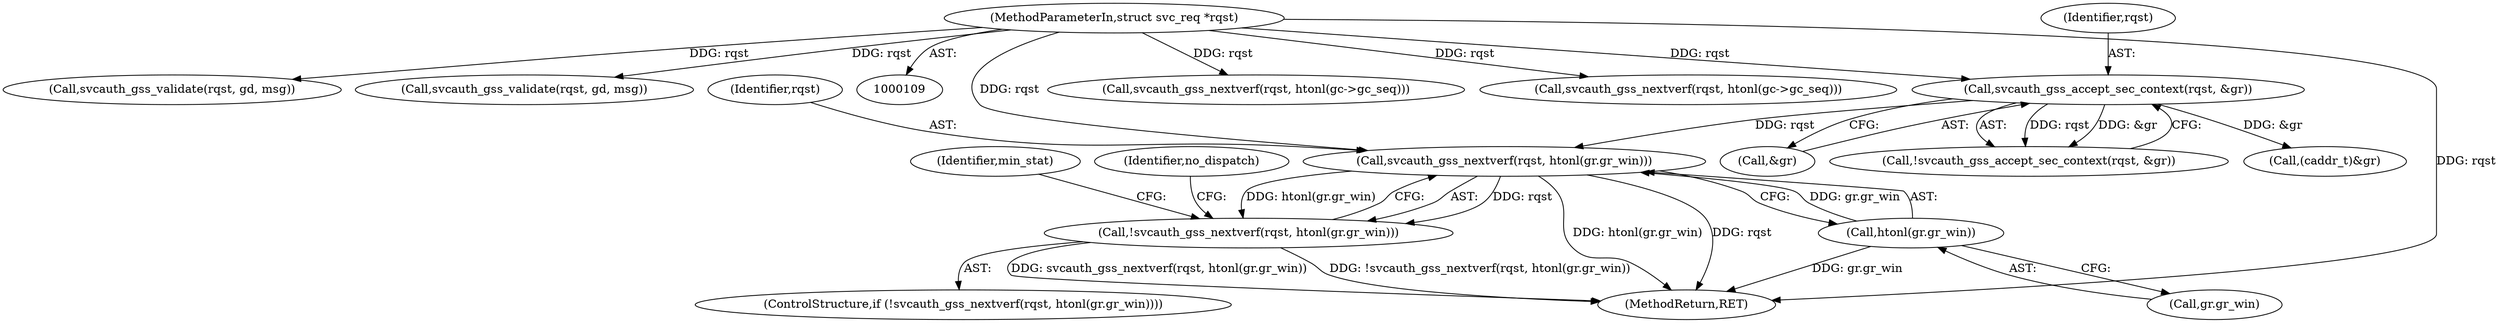 digraph "0_krb5_5bb8a6b9c9eb8dd22bc9526751610aaa255ead9c@pointer" {
"1000454" [label="(Call,svcauth_gss_nextverf(rqst, htonl(gr.gr_win)))"];
"1000446" [label="(Call,svcauth_gss_accept_sec_context(rqst, &gr))"];
"1000110" [label="(MethodParameterIn,struct svc_req *rqst)"];
"1000456" [label="(Call,htonl(gr.gr_win))"];
"1000453" [label="(Call,!svcauth_gss_nextverf(rqst, htonl(gr.gr_win)))"];
"1000472" [label="(Identifier,no_dispatch)"];
"1000456" [label="(Call,htonl(gr.gr_win))"];
"1000453" [label="(Call,!svcauth_gss_nextverf(rqst, htonl(gr.gr_win)))"];
"1000447" [label="(Identifier,rqst)"];
"1000555" [label="(Call,svcauth_gss_nextverf(rqst, htonl(gc->gc_seq)))"];
"1000527" [label="(Call,svcauth_gss_nextverf(rqst, htonl(gc->gc_seq)))"];
"1000445" [label="(Call,!svcauth_gss_accept_sec_context(rqst, &gr))"];
"1000616" [label="(MethodReturn,RET)"];
"1000454" [label="(Call,svcauth_gss_nextverf(rqst, htonl(gr.gr_win)))"];
"1000448" [label="(Call,&gr)"];
"1000547" [label="(Call,svcauth_gss_validate(rqst, gd, msg))"];
"1000455" [label="(Identifier,rqst)"];
"1000110" [label="(MethodParameterIn,struct svc_req *rqst)"];
"1000519" [label="(Call,svcauth_gss_validate(rqst, gd, msg))"];
"1000457" [label="(Call,gr.gr_win)"];
"1000452" [label="(ControlStructure,if (!svcauth_gss_nextverf(rqst, htonl(gr.gr_win))))"];
"1000463" [label="(Identifier,min_stat)"];
"1000481" [label="(Call,(caddr_t)&gr)"];
"1000446" [label="(Call,svcauth_gss_accept_sec_context(rqst, &gr))"];
"1000454" -> "1000453"  [label="AST: "];
"1000454" -> "1000456"  [label="CFG: "];
"1000455" -> "1000454"  [label="AST: "];
"1000456" -> "1000454"  [label="AST: "];
"1000453" -> "1000454"  [label="CFG: "];
"1000454" -> "1000616"  [label="DDG: rqst"];
"1000454" -> "1000616"  [label="DDG: htonl(gr.gr_win)"];
"1000454" -> "1000453"  [label="DDG: rqst"];
"1000454" -> "1000453"  [label="DDG: htonl(gr.gr_win)"];
"1000446" -> "1000454"  [label="DDG: rqst"];
"1000110" -> "1000454"  [label="DDG: rqst"];
"1000456" -> "1000454"  [label="DDG: gr.gr_win"];
"1000446" -> "1000445"  [label="AST: "];
"1000446" -> "1000448"  [label="CFG: "];
"1000447" -> "1000446"  [label="AST: "];
"1000448" -> "1000446"  [label="AST: "];
"1000445" -> "1000446"  [label="CFG: "];
"1000446" -> "1000445"  [label="DDG: rqst"];
"1000446" -> "1000445"  [label="DDG: &gr"];
"1000110" -> "1000446"  [label="DDG: rqst"];
"1000446" -> "1000481"  [label="DDG: &gr"];
"1000110" -> "1000109"  [label="AST: "];
"1000110" -> "1000616"  [label="DDG: rqst"];
"1000110" -> "1000519"  [label="DDG: rqst"];
"1000110" -> "1000527"  [label="DDG: rqst"];
"1000110" -> "1000547"  [label="DDG: rqst"];
"1000110" -> "1000555"  [label="DDG: rqst"];
"1000456" -> "1000457"  [label="CFG: "];
"1000457" -> "1000456"  [label="AST: "];
"1000456" -> "1000616"  [label="DDG: gr.gr_win"];
"1000453" -> "1000452"  [label="AST: "];
"1000463" -> "1000453"  [label="CFG: "];
"1000472" -> "1000453"  [label="CFG: "];
"1000453" -> "1000616"  [label="DDG: !svcauth_gss_nextverf(rqst, htonl(gr.gr_win))"];
"1000453" -> "1000616"  [label="DDG: svcauth_gss_nextverf(rqst, htonl(gr.gr_win))"];
}
